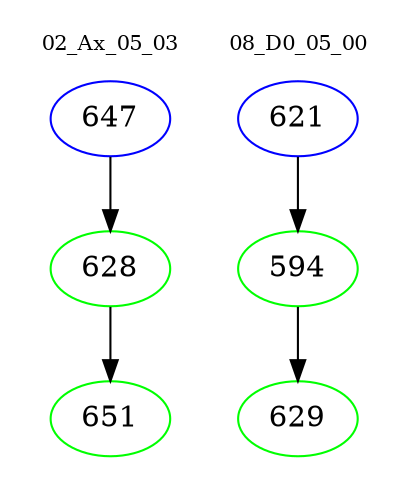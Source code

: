 digraph{
subgraph cluster_0 {
color = white
label = "02_Ax_05_03";
fontsize=10;
T0_647 [label="647", color="blue"]
T0_647 -> T0_628 [color="black"]
T0_628 [label="628", color="green"]
T0_628 -> T0_651 [color="black"]
T0_651 [label="651", color="green"]
}
subgraph cluster_1 {
color = white
label = "08_D0_05_00";
fontsize=10;
T1_621 [label="621", color="blue"]
T1_621 -> T1_594 [color="black"]
T1_594 [label="594", color="green"]
T1_594 -> T1_629 [color="black"]
T1_629 [label="629", color="green"]
}
}
